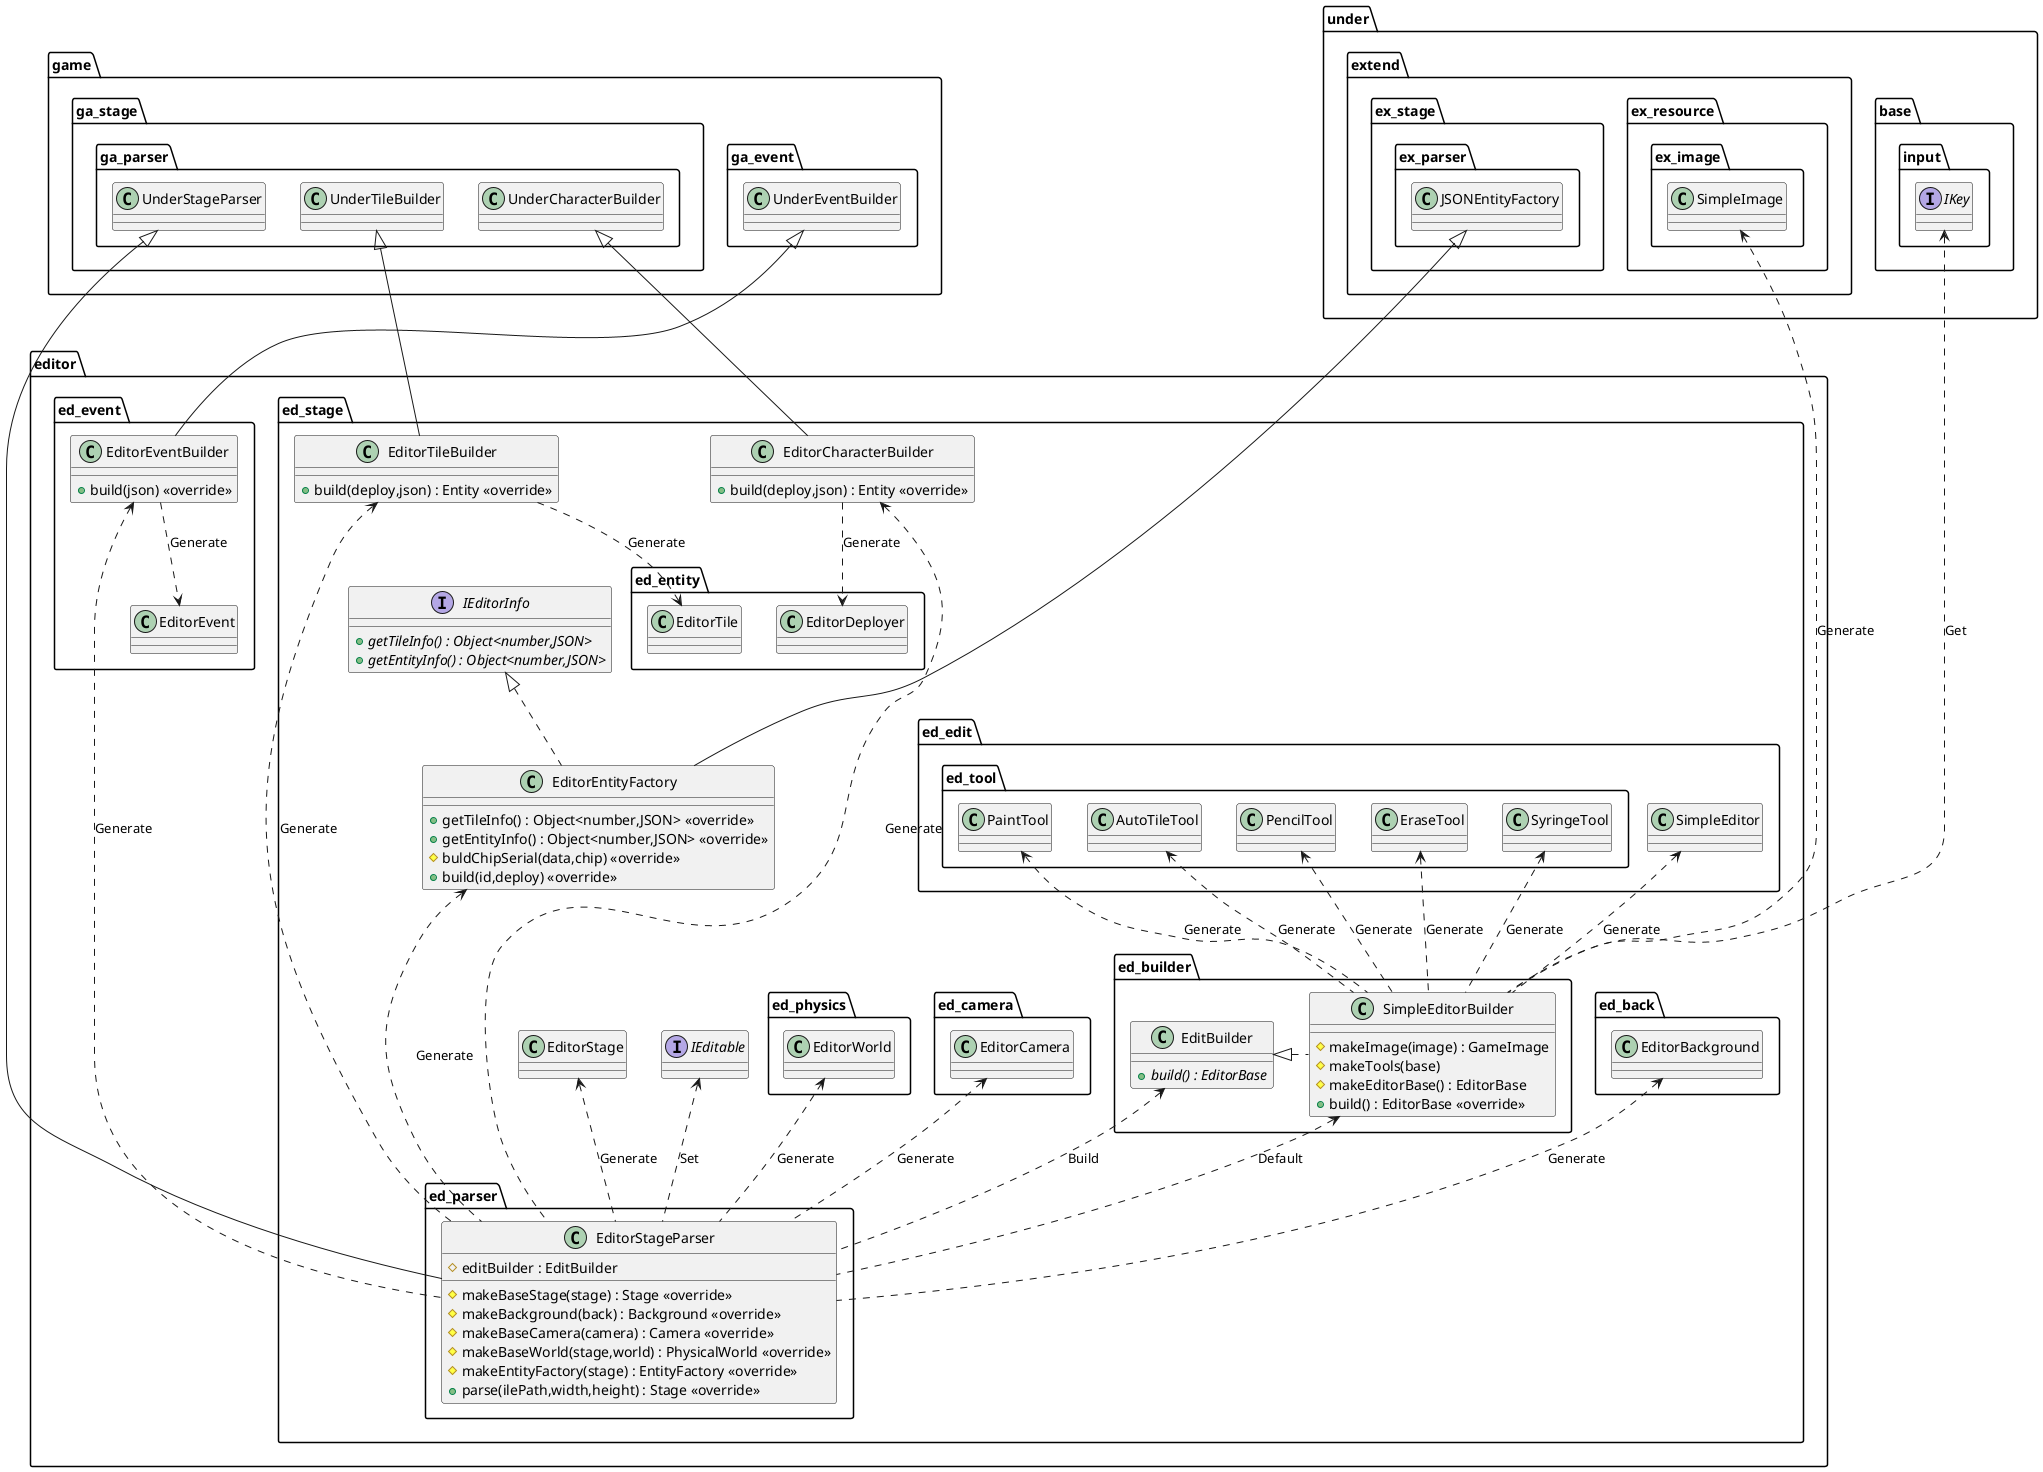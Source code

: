 @startuml EditorParser

package editor {
    package ed_event {
        class EditorEventBuilder {
            +build(json) <<override>>
        }
    }
    package ed_stage {
        package ed_builder {
            class EditBuilder {
                {abstract} +build() : EditorBase
            }
            class SimpleEditorBuilder {
                #makeImage(image) : GameImage
                #makeTools(base)
                #makeEditorBase() : EditorBase
                +build() : EditorBase <<override>>
            }
        }
        package ed_parser {
            class EditorStageParser {
                #editBuilder : EditBuilder
                #makeBaseStage(stage) : Stage <<override>>
                #makeBackground(back) : Background <<override>>
                #makeBaseCamera(camera) : Camera <<override>>
                #makeBaseWorld(stage,world) : PhysicalWorld <<override>>
                #makeEntityFactory(stage) : EntityFactory <<override>>
                +parse(ilePath,width,height) : Stage <<override>>
            }
        }
        class EditorTileBuilder {
            +build(deploy,json) : Entity <<override>>
        }
        class EditorCharacterBuilder {
            +build(deploy,json) : Entity <<override>>
        }
        class EditorEntityFactory {
            +getTileInfo() : Object<number,JSON> <<override>>
            +getEntityInfo() : Object<number,JSON> <<override>>
            #buldChipSerial(data,chip) <<override>>
            +build(id,deploy) <<override>>
        }
        interface IEditorInfo {
            {abstract} +getTileInfo() : Object<number,JSON>
            {abstract} +getEntityInfo() : Object<number,JSON>
        }
    }
}

package under {
    package base {
        package input {
            interface IKey
        }
    }
    package extend {
        package ex_resource {
            package ex_image {
                class SimpleImage
            }
        }
        package ex_stage {
            package ex_parser {
                class JSONEntityFactory
            }
        }
    }
}

package game {
    package ga_event {
        class UnderEventBuilder
    }
    package ga_stage {
        package ga_parser {
            class UnderStageParser
            class UnderTileBuilder
            class UnderCharacterBuilder
        }
    }
}
package editor {
    package ed_event {
        class EditorEvent
    }
    package ed_stage {
        interface IEditable
        class EditorStage
        package ed_back {
            class EditorBackground
        }
        package ed_edit {
            class SimpleEditor
            package ed_tool {
                class PencilTool
                class EraseTool
                class SyringeTool
                class PaintTool
                class AutoTileTool
            }
        }
        package ed_entity {
            class EditorTile
            class EditorDeployer
        }
        package ed_camera {
            class EditorCamera
        }
        package ed_physics {
            class EditorWorld
        }
    }
}

SimpleEditorBuilder <.. EditorStageParser : Default
EditorStage <.. EditorStageParser : Generate
EditorBackground <.. EditorStageParser : Generate
EditorCamera <.. EditorStageParser : Generate
EditorWorld <.. EditorStageParser : Generate
EditorEntityFactory <... EditorStageParser : Generate
EditorTileBuilder <..... EditorStageParser : Generate
EditorCharacterBuilder <..... EditorStageParser : Generate
EditorEventBuilder <..... EditorStageParser : Generate
IEditable <.. EditorStageParser : Set
EditBuilder <.. EditorStageParser : Build

EditorTileBuilder ..> EditorTile : Generate
EditorCharacterBuilder ..> EditorDeployer : Generate

SimpleImage <.... SimpleEditorBuilder : Generate
SimpleEditor <.. SimpleEditorBuilder : Generate
PencilTool <.. SimpleEditorBuilder : Generate
EraseTool <.. SimpleEditorBuilder : Generate
SyringeTool <.. SimpleEditorBuilder : Generate
PaintTool <.. SimpleEditorBuilder : Generate
AutoTileTool <.. SimpleEditorBuilder : Generate
IKey <.... SimpleEditorBuilder : Get

EditorEventBuilder ..> EditorEvent : Generate

UnderStageParser <|--- EditorStageParser
EditBuilder <|. SimpleEditorBuilder
UnderTileBuilder <|-- EditorTileBuilder
UnderCharacterBuilder <|-- EditorCharacterBuilder
JSONEntityFactory <|---- EditorEntityFactory
IEditorInfo <|.. EditorEntityFactory
UnderEventBuilder <|-- EditorEventBuilder

@enduml
